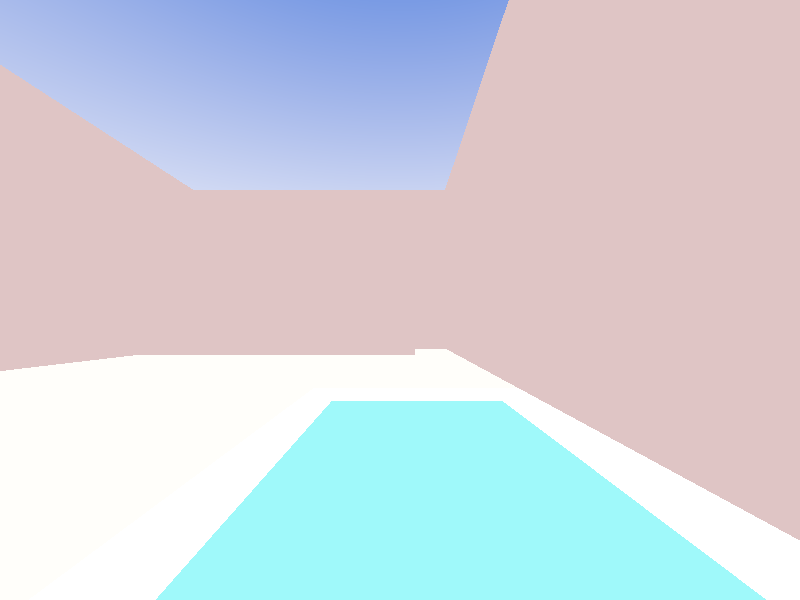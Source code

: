 #version 3.7;
global_settings{ assumed_gamma 1.0 }
#default{ finish{ ambient 0.5 diffuse 0.9 }} 
#include "colors.inc"
#include "textures.inc"
#include "glass.inc"
#include "metals.inc"
#include "golds.inc"
#include "stones.inc"
#include "woods.inc"
#include "shapes.inc"
#include "shapes2.inc"
#include "functions.inc"
#include "math.inc"
#include "transforms.inc"

#declare Camera_0 = camera {angle 100
                            location  <2 , 2 ,0>
                            right     x*image_width/image_height
                            look_at   <2 , 2.5, 7>}
camera{ Camera_0 }

// sun
light_source{<14,50,0> color rgb<1,0.9,0.8> parallel}

// sky ------------------------------------
sphere{<0,0,0>,1 hollow
 texture{
  pigment{gradient <0,1,0>
          color_map{
           [0.0 color White]
           [0.8 color rgb<0.1,0.25,0.75>]
           [1.0 color rgb<0.1,0.25,0.75>] }
         } // end pigment
  finish {ambient 1 diffuse 0}
  } // end of texture
 scale 10000
 } // end of sphere -----------------------

#declare Pool_Tex = 
          texture{ pigment{ color White }
          finish{
            brilliance 0.6
            ambient 0.6
          }  
} 

#declare Pool_X = 5.00;
#declare Pool_Y = 3.00;
#declare Pool_Z = 10.00;
#declare Pool_Inner_Size = <5,-2,8>;
#declare Border = 0.70;  

#declare Pool_Transformation = 
  transform{ rotate<0,0,0> 
             translate<-2.5,0,-6>
           } 


#declare Pool_Inner = 
  box{<0,-Pool_Y,0>,<Pool_X,Pool_Y,Pool_Z>   
     }
#declare Pool_Outer = 
  box{<-Border, -Pool_Y-0.01, -Border> ,
      <Pool_X+Border,0.001,Pool_Z+Border> 
     }

#declare Pool = 
difference{
 object{ Pool_Outer texture{Pool_Tex}}
 object{ Pool_Inner texture{Pool_Tex}} 
} 

#declare Right_Wall =
  box {
    <Pool_X+Border, 0, 0>, <Pool_X+2*Border+0.01, Pool_Y+10, Pool_Z+18> // <x, y, z> near lower left corner, <x, y, z> far upper right corner
  }
#declare Left_Wall =
box {
  <Pool_X-20, 0, 0>, <Pool_X-22, Pool_Y+10, Pool_Z+18> // <x, y, z> near lower left corner, <x, y, z> far upper right corner
}
#declare Front_Wall =
  box {
    <Pool_X+2*Border+0.01, Pool_Y+10, Pool_Z+17>, <Pool_X-20,0,Pool_Z+18> // <x, y, z> near lower left corner, <x, y, z> far upper right corner
  }

#declare Front_Wall2 =
  box {
    <Pool_X-21, Pool_Y+6.25, Pool_Z+12>, <3,0,Pool_Z+13> // <x, y, z> near lower left corner, <x, y, z> far upper right corner
  }


// ground : TO BE MOVED
difference{
 plane{ <0,1,0>, 0 
  texture {
    pigment { 
      rgb <0.9961, 0.9922, 0.9569>
    }
    finish{
      brilliance .6
      ambient 0.6
    }
    
  }
 }
 object{ Pool_Outer  
        texture{ Pool_Tex } 
        //  transform Pool_Transformation 
       } 
} 

// placing of the pool: TO BE MOVED 
object{ Pool 
        // transform Pool_Transformation 
        }   

// transparent pool water //TODO: ADAPT 
#declare Water_Material =  
material{    
 texture{ 
   pigment{ rgbf <0.3451,0.949,0.96,0.4627> }
   finish { diffuse 0.1 reflection 0.5  
            specular 0.8 roughness 0.0003 
            phong 1 phong_size 400}
 }
 interior{ ior 1.3 caustics 0.15  
 }
}

// pigment pattern for modulation  
// it will be applied as a function on y axis
// creating a wavy surface.
#declare Pigment_01 =  
 pigment{ //bumps 
          //turbulence 0
          scale <3,1,3>*0.12
          translate<1,0,0>
 } 

#declare Pigment_Function_01 = 
function { 
  pigment { Pigment_01 }
} 

isosurface {
 function{
   y
   +Pigment_Function_01(x,y,z).gray*0.2  
  } 
  threshold -0.25
 contained_by{ 
   box{<-Border,-Pool_Y-1.01,-Border>, 
       < Pool_X+Border,1, Pool_Z+Border> 
      } 
    } 
 accuracy 0.01
 max_gradient 2
 material{ Water_Material }
//  transform  Pool_Transformation  
 
}

union {
  object{
      Right_Wall
      // rotate y*3
  }
  object{
      Left_Wall
      // rotate y*3
      // translate y*0.5
      // scale y*1.02
  }
  object{
    Front_Wall
    // translate x*2   
  }
  object{
    Front_Wall2
    // translate x*2   
  }

  texture{ 
    pigment { 
      //White
      Pink
    }
    finish {
      brilliance .6
      ambient 0.6
      // diffuse 1
      //specular 0.3
    }
   }
  // transform Pool_Transformation
  
}
